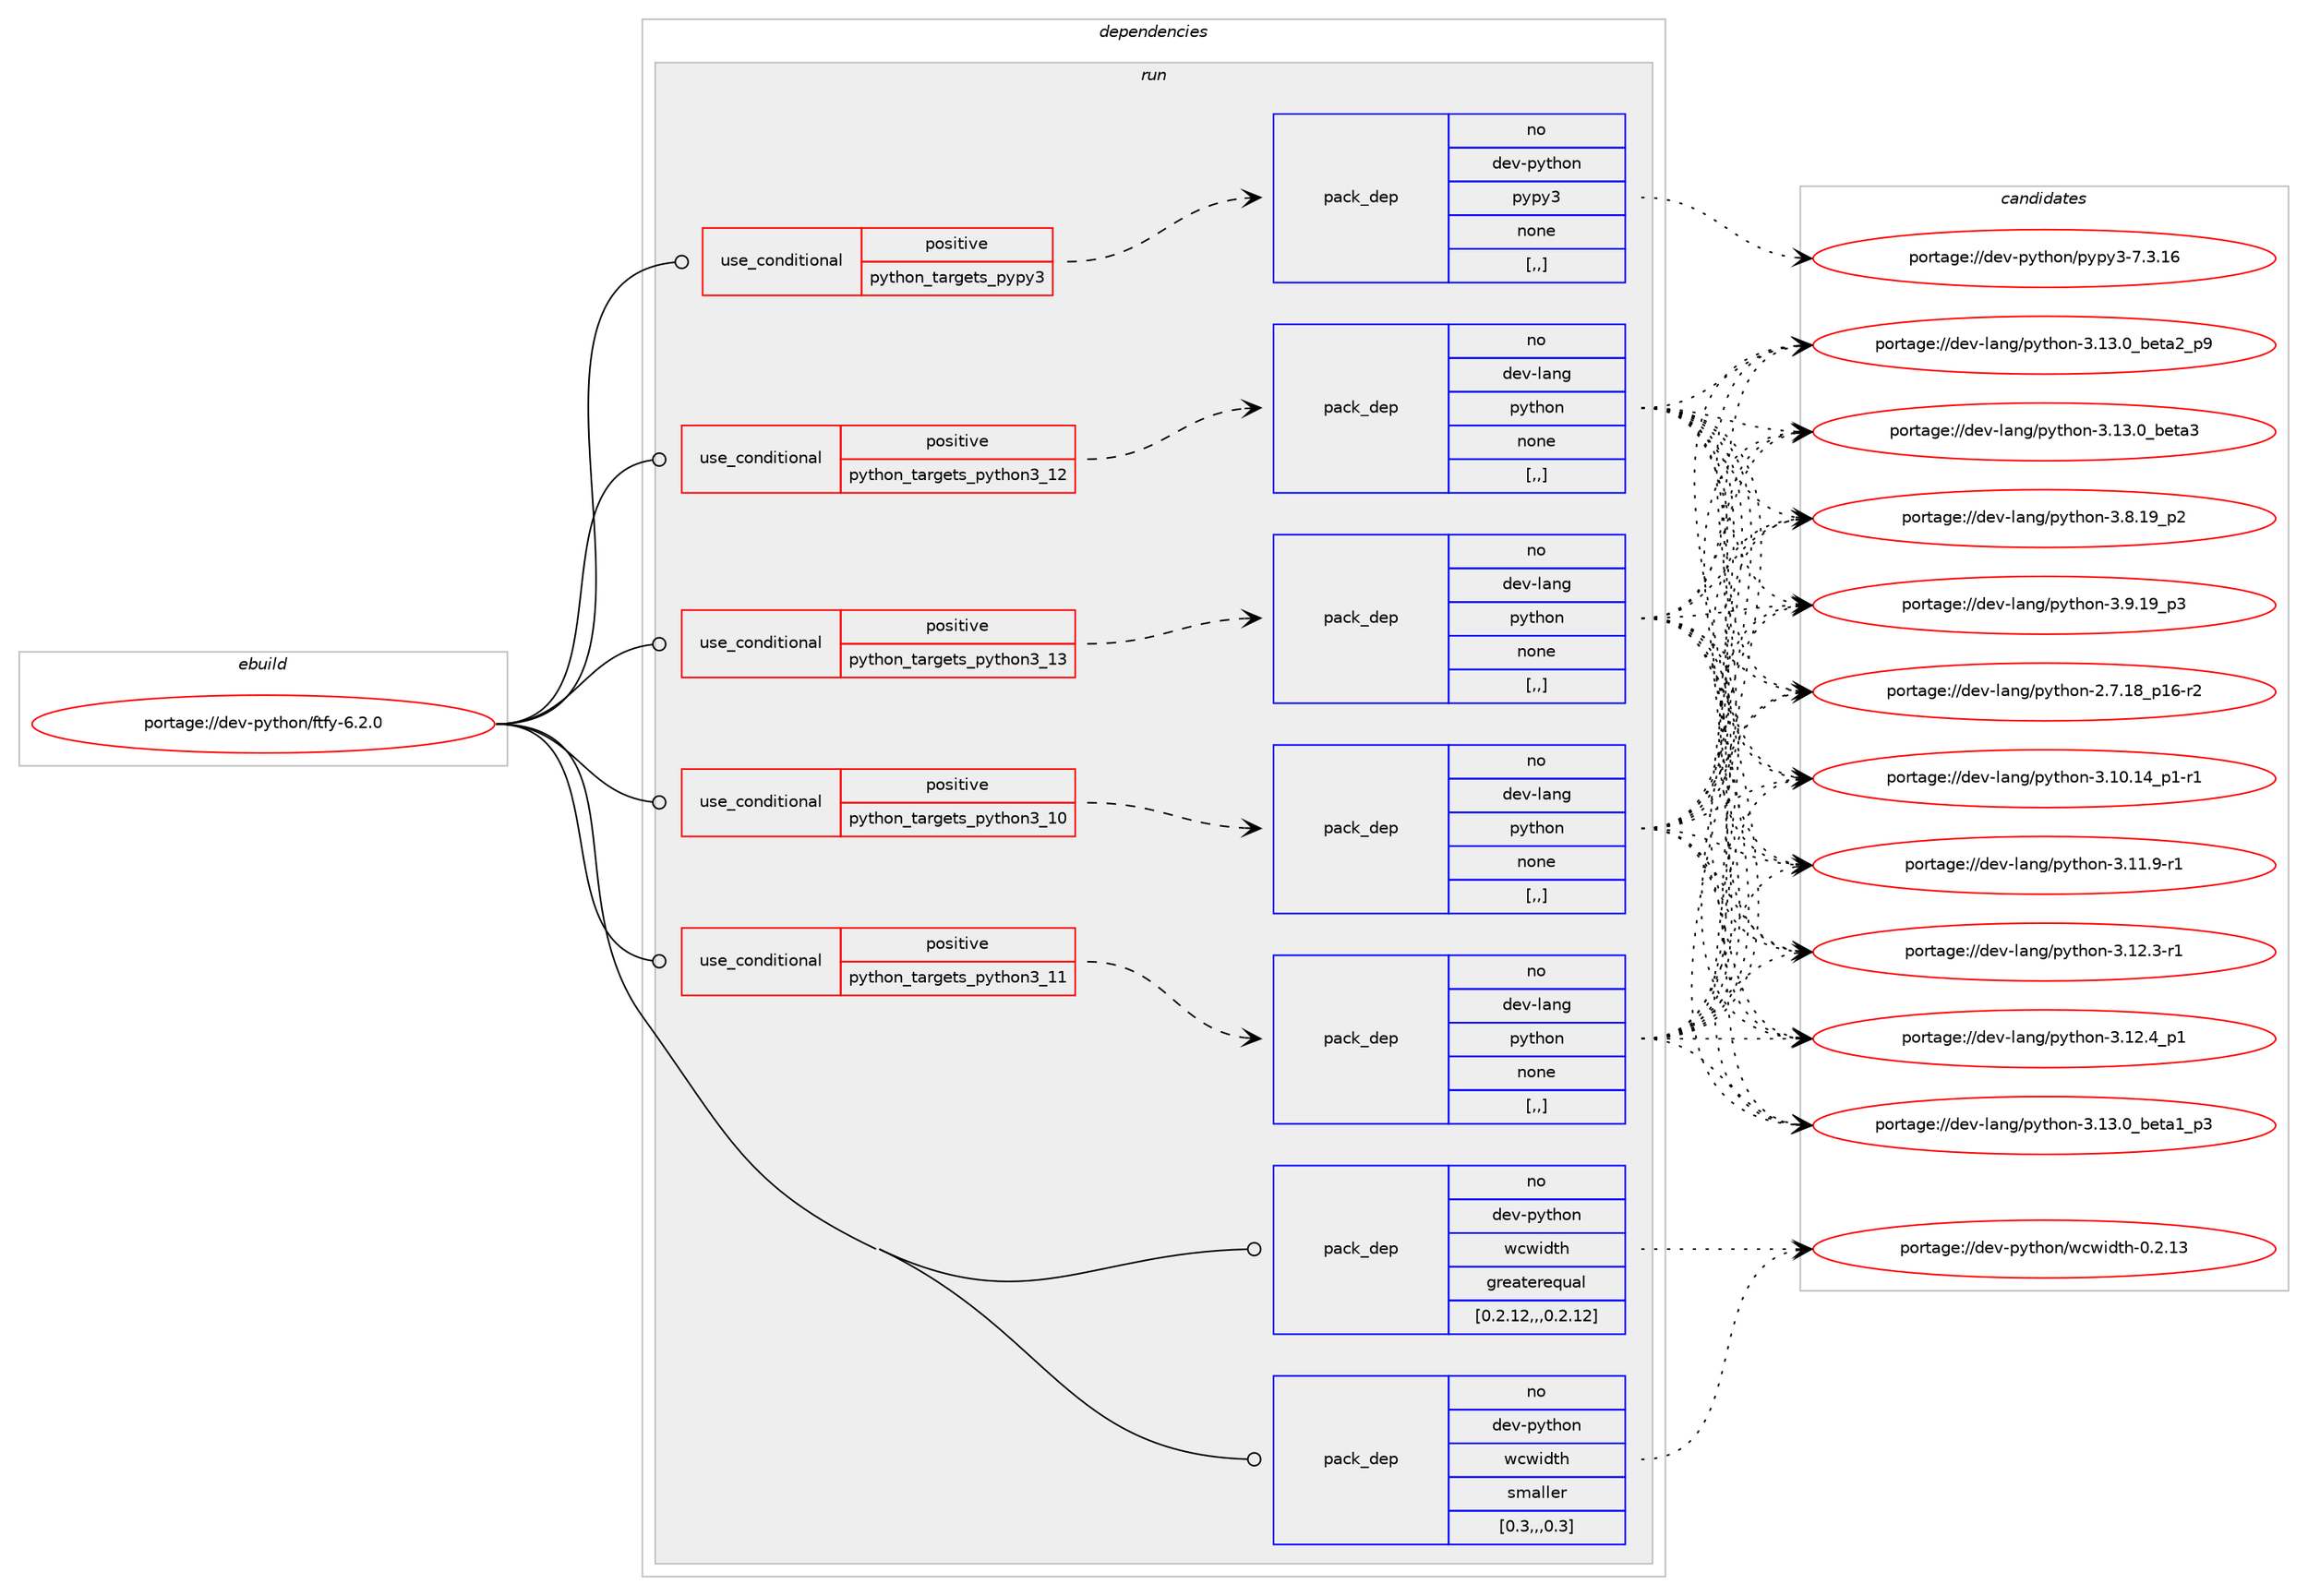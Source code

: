 digraph prolog {

# *************
# Graph options
# *************

newrank=true;
concentrate=true;
compound=true;
graph [rankdir=LR,fontname=Helvetica,fontsize=10,ranksep=1.5];#, ranksep=2.5, nodesep=0.2];
edge  [arrowhead=vee];
node  [fontname=Helvetica,fontsize=10];

# **********
# The ebuild
# **********

subgraph cluster_leftcol {
color=gray;
rank=same;
label=<<i>ebuild</i>>;
id [label="portage://dev-python/ftfy-6.2.0", color=red, width=4, href="../dev-python/ftfy-6.2.0.svg"];
}

# ****************
# The dependencies
# ****************

subgraph cluster_midcol {
color=gray;
label=<<i>dependencies</i>>;
subgraph cluster_compile {
fillcolor="#eeeeee";
style=filled;
label=<<i>compile</i>>;
}
subgraph cluster_compileandrun {
fillcolor="#eeeeee";
style=filled;
label=<<i>compile and run</i>>;
}
subgraph cluster_run {
fillcolor="#eeeeee";
style=filled;
label=<<i>run</i>>;
subgraph cond32057 {
dependency143425 [label=<<TABLE BORDER="0" CELLBORDER="1" CELLSPACING="0" CELLPADDING="4"><TR><TD ROWSPAN="3" CELLPADDING="10">use_conditional</TD></TR><TR><TD>positive</TD></TR><TR><TD>python_targets_pypy3</TD></TR></TABLE>>, shape=none, color=red];
subgraph pack110153 {
dependency143426 [label=<<TABLE BORDER="0" CELLBORDER="1" CELLSPACING="0" CELLPADDING="4" WIDTH="220"><TR><TD ROWSPAN="6" CELLPADDING="30">pack_dep</TD></TR><TR><TD WIDTH="110">no</TD></TR><TR><TD>dev-python</TD></TR><TR><TD>pypy3</TD></TR><TR><TD>none</TD></TR><TR><TD>[,,]</TD></TR></TABLE>>, shape=none, color=blue];
}
dependency143425:e -> dependency143426:w [weight=20,style="dashed",arrowhead="vee"];
}
id:e -> dependency143425:w [weight=20,style="solid",arrowhead="odot"];
subgraph cond32058 {
dependency143427 [label=<<TABLE BORDER="0" CELLBORDER="1" CELLSPACING="0" CELLPADDING="4"><TR><TD ROWSPAN="3" CELLPADDING="10">use_conditional</TD></TR><TR><TD>positive</TD></TR><TR><TD>python_targets_python3_10</TD></TR></TABLE>>, shape=none, color=red];
subgraph pack110154 {
dependency143428 [label=<<TABLE BORDER="0" CELLBORDER="1" CELLSPACING="0" CELLPADDING="4" WIDTH="220"><TR><TD ROWSPAN="6" CELLPADDING="30">pack_dep</TD></TR><TR><TD WIDTH="110">no</TD></TR><TR><TD>dev-lang</TD></TR><TR><TD>python</TD></TR><TR><TD>none</TD></TR><TR><TD>[,,]</TD></TR></TABLE>>, shape=none, color=blue];
}
dependency143427:e -> dependency143428:w [weight=20,style="dashed",arrowhead="vee"];
}
id:e -> dependency143427:w [weight=20,style="solid",arrowhead="odot"];
subgraph cond32059 {
dependency143429 [label=<<TABLE BORDER="0" CELLBORDER="1" CELLSPACING="0" CELLPADDING="4"><TR><TD ROWSPAN="3" CELLPADDING="10">use_conditional</TD></TR><TR><TD>positive</TD></TR><TR><TD>python_targets_python3_11</TD></TR></TABLE>>, shape=none, color=red];
subgraph pack110155 {
dependency143430 [label=<<TABLE BORDER="0" CELLBORDER="1" CELLSPACING="0" CELLPADDING="4" WIDTH="220"><TR><TD ROWSPAN="6" CELLPADDING="30">pack_dep</TD></TR><TR><TD WIDTH="110">no</TD></TR><TR><TD>dev-lang</TD></TR><TR><TD>python</TD></TR><TR><TD>none</TD></TR><TR><TD>[,,]</TD></TR></TABLE>>, shape=none, color=blue];
}
dependency143429:e -> dependency143430:w [weight=20,style="dashed",arrowhead="vee"];
}
id:e -> dependency143429:w [weight=20,style="solid",arrowhead="odot"];
subgraph cond32060 {
dependency143431 [label=<<TABLE BORDER="0" CELLBORDER="1" CELLSPACING="0" CELLPADDING="4"><TR><TD ROWSPAN="3" CELLPADDING="10">use_conditional</TD></TR><TR><TD>positive</TD></TR><TR><TD>python_targets_python3_12</TD></TR></TABLE>>, shape=none, color=red];
subgraph pack110156 {
dependency143432 [label=<<TABLE BORDER="0" CELLBORDER="1" CELLSPACING="0" CELLPADDING="4" WIDTH="220"><TR><TD ROWSPAN="6" CELLPADDING="30">pack_dep</TD></TR><TR><TD WIDTH="110">no</TD></TR><TR><TD>dev-lang</TD></TR><TR><TD>python</TD></TR><TR><TD>none</TD></TR><TR><TD>[,,]</TD></TR></TABLE>>, shape=none, color=blue];
}
dependency143431:e -> dependency143432:w [weight=20,style="dashed",arrowhead="vee"];
}
id:e -> dependency143431:w [weight=20,style="solid",arrowhead="odot"];
subgraph cond32061 {
dependency143433 [label=<<TABLE BORDER="0" CELLBORDER="1" CELLSPACING="0" CELLPADDING="4"><TR><TD ROWSPAN="3" CELLPADDING="10">use_conditional</TD></TR><TR><TD>positive</TD></TR><TR><TD>python_targets_python3_13</TD></TR></TABLE>>, shape=none, color=red];
subgraph pack110157 {
dependency143434 [label=<<TABLE BORDER="0" CELLBORDER="1" CELLSPACING="0" CELLPADDING="4" WIDTH="220"><TR><TD ROWSPAN="6" CELLPADDING="30">pack_dep</TD></TR><TR><TD WIDTH="110">no</TD></TR><TR><TD>dev-lang</TD></TR><TR><TD>python</TD></TR><TR><TD>none</TD></TR><TR><TD>[,,]</TD></TR></TABLE>>, shape=none, color=blue];
}
dependency143433:e -> dependency143434:w [weight=20,style="dashed",arrowhead="vee"];
}
id:e -> dependency143433:w [weight=20,style="solid",arrowhead="odot"];
subgraph pack110158 {
dependency143435 [label=<<TABLE BORDER="0" CELLBORDER="1" CELLSPACING="0" CELLPADDING="4" WIDTH="220"><TR><TD ROWSPAN="6" CELLPADDING="30">pack_dep</TD></TR><TR><TD WIDTH="110">no</TD></TR><TR><TD>dev-python</TD></TR><TR><TD>wcwidth</TD></TR><TR><TD>greaterequal</TD></TR><TR><TD>[0.2.12,,,0.2.12]</TD></TR></TABLE>>, shape=none, color=blue];
}
id:e -> dependency143435:w [weight=20,style="solid",arrowhead="odot"];
subgraph pack110159 {
dependency143436 [label=<<TABLE BORDER="0" CELLBORDER="1" CELLSPACING="0" CELLPADDING="4" WIDTH="220"><TR><TD ROWSPAN="6" CELLPADDING="30">pack_dep</TD></TR><TR><TD WIDTH="110">no</TD></TR><TR><TD>dev-python</TD></TR><TR><TD>wcwidth</TD></TR><TR><TD>smaller</TD></TR><TR><TD>[0.3,,,0.3]</TD></TR></TABLE>>, shape=none, color=blue];
}
id:e -> dependency143436:w [weight=20,style="solid",arrowhead="odot"];
}
}

# **************
# The candidates
# **************

subgraph cluster_choices {
rank=same;
color=gray;
label=<<i>candidates</i>>;

subgraph choice110153 {
color=black;
nodesep=1;
choice10010111845112121116104111110471121211121215145554651464954 [label="portage://dev-python/pypy3-7.3.16", color=red, width=4,href="../dev-python/pypy3-7.3.16.svg"];
dependency143426:e -> choice10010111845112121116104111110471121211121215145554651464954:w [style=dotted,weight="100"];
}
subgraph choice110154 {
color=black;
nodesep=1;
choice100101118451089711010347112121116104111110455046554649569511249544511450 [label="portage://dev-lang/python-2.7.18_p16-r2", color=red, width=4,href="../dev-lang/python-2.7.18_p16-r2.svg"];
choice100101118451089711010347112121116104111110455146494846495295112494511449 [label="portage://dev-lang/python-3.10.14_p1-r1", color=red, width=4,href="../dev-lang/python-3.10.14_p1-r1.svg"];
choice100101118451089711010347112121116104111110455146494946574511449 [label="portage://dev-lang/python-3.11.9-r1", color=red, width=4,href="../dev-lang/python-3.11.9-r1.svg"];
choice100101118451089711010347112121116104111110455146495046514511449 [label="portage://dev-lang/python-3.12.3-r1", color=red, width=4,href="../dev-lang/python-3.12.3-r1.svg"];
choice100101118451089711010347112121116104111110455146495046529511249 [label="portage://dev-lang/python-3.12.4_p1", color=red, width=4,href="../dev-lang/python-3.12.4_p1.svg"];
choice10010111845108971101034711212111610411111045514649514648959810111697499511251 [label="portage://dev-lang/python-3.13.0_beta1_p3", color=red, width=4,href="../dev-lang/python-3.13.0_beta1_p3.svg"];
choice10010111845108971101034711212111610411111045514649514648959810111697509511257 [label="portage://dev-lang/python-3.13.0_beta2_p9", color=red, width=4,href="../dev-lang/python-3.13.0_beta2_p9.svg"];
choice1001011184510897110103471121211161041111104551464951464895981011169751 [label="portage://dev-lang/python-3.13.0_beta3", color=red, width=4,href="../dev-lang/python-3.13.0_beta3.svg"];
choice100101118451089711010347112121116104111110455146564649579511250 [label="portage://dev-lang/python-3.8.19_p2", color=red, width=4,href="../dev-lang/python-3.8.19_p2.svg"];
choice100101118451089711010347112121116104111110455146574649579511251 [label="portage://dev-lang/python-3.9.19_p3", color=red, width=4,href="../dev-lang/python-3.9.19_p3.svg"];
dependency143428:e -> choice100101118451089711010347112121116104111110455046554649569511249544511450:w [style=dotted,weight="100"];
dependency143428:e -> choice100101118451089711010347112121116104111110455146494846495295112494511449:w [style=dotted,weight="100"];
dependency143428:e -> choice100101118451089711010347112121116104111110455146494946574511449:w [style=dotted,weight="100"];
dependency143428:e -> choice100101118451089711010347112121116104111110455146495046514511449:w [style=dotted,weight="100"];
dependency143428:e -> choice100101118451089711010347112121116104111110455146495046529511249:w [style=dotted,weight="100"];
dependency143428:e -> choice10010111845108971101034711212111610411111045514649514648959810111697499511251:w [style=dotted,weight="100"];
dependency143428:e -> choice10010111845108971101034711212111610411111045514649514648959810111697509511257:w [style=dotted,weight="100"];
dependency143428:e -> choice1001011184510897110103471121211161041111104551464951464895981011169751:w [style=dotted,weight="100"];
dependency143428:e -> choice100101118451089711010347112121116104111110455146564649579511250:w [style=dotted,weight="100"];
dependency143428:e -> choice100101118451089711010347112121116104111110455146574649579511251:w [style=dotted,weight="100"];
}
subgraph choice110155 {
color=black;
nodesep=1;
choice100101118451089711010347112121116104111110455046554649569511249544511450 [label="portage://dev-lang/python-2.7.18_p16-r2", color=red, width=4,href="../dev-lang/python-2.7.18_p16-r2.svg"];
choice100101118451089711010347112121116104111110455146494846495295112494511449 [label="portage://dev-lang/python-3.10.14_p1-r1", color=red, width=4,href="../dev-lang/python-3.10.14_p1-r1.svg"];
choice100101118451089711010347112121116104111110455146494946574511449 [label="portage://dev-lang/python-3.11.9-r1", color=red, width=4,href="../dev-lang/python-3.11.9-r1.svg"];
choice100101118451089711010347112121116104111110455146495046514511449 [label="portage://dev-lang/python-3.12.3-r1", color=red, width=4,href="../dev-lang/python-3.12.3-r1.svg"];
choice100101118451089711010347112121116104111110455146495046529511249 [label="portage://dev-lang/python-3.12.4_p1", color=red, width=4,href="../dev-lang/python-3.12.4_p1.svg"];
choice10010111845108971101034711212111610411111045514649514648959810111697499511251 [label="portage://dev-lang/python-3.13.0_beta1_p3", color=red, width=4,href="../dev-lang/python-3.13.0_beta1_p3.svg"];
choice10010111845108971101034711212111610411111045514649514648959810111697509511257 [label="portage://dev-lang/python-3.13.0_beta2_p9", color=red, width=4,href="../dev-lang/python-3.13.0_beta2_p9.svg"];
choice1001011184510897110103471121211161041111104551464951464895981011169751 [label="portage://dev-lang/python-3.13.0_beta3", color=red, width=4,href="../dev-lang/python-3.13.0_beta3.svg"];
choice100101118451089711010347112121116104111110455146564649579511250 [label="portage://dev-lang/python-3.8.19_p2", color=red, width=4,href="../dev-lang/python-3.8.19_p2.svg"];
choice100101118451089711010347112121116104111110455146574649579511251 [label="portage://dev-lang/python-3.9.19_p3", color=red, width=4,href="../dev-lang/python-3.9.19_p3.svg"];
dependency143430:e -> choice100101118451089711010347112121116104111110455046554649569511249544511450:w [style=dotted,weight="100"];
dependency143430:e -> choice100101118451089711010347112121116104111110455146494846495295112494511449:w [style=dotted,weight="100"];
dependency143430:e -> choice100101118451089711010347112121116104111110455146494946574511449:w [style=dotted,weight="100"];
dependency143430:e -> choice100101118451089711010347112121116104111110455146495046514511449:w [style=dotted,weight="100"];
dependency143430:e -> choice100101118451089711010347112121116104111110455146495046529511249:w [style=dotted,weight="100"];
dependency143430:e -> choice10010111845108971101034711212111610411111045514649514648959810111697499511251:w [style=dotted,weight="100"];
dependency143430:e -> choice10010111845108971101034711212111610411111045514649514648959810111697509511257:w [style=dotted,weight="100"];
dependency143430:e -> choice1001011184510897110103471121211161041111104551464951464895981011169751:w [style=dotted,weight="100"];
dependency143430:e -> choice100101118451089711010347112121116104111110455146564649579511250:w [style=dotted,weight="100"];
dependency143430:e -> choice100101118451089711010347112121116104111110455146574649579511251:w [style=dotted,weight="100"];
}
subgraph choice110156 {
color=black;
nodesep=1;
choice100101118451089711010347112121116104111110455046554649569511249544511450 [label="portage://dev-lang/python-2.7.18_p16-r2", color=red, width=4,href="../dev-lang/python-2.7.18_p16-r2.svg"];
choice100101118451089711010347112121116104111110455146494846495295112494511449 [label="portage://dev-lang/python-3.10.14_p1-r1", color=red, width=4,href="../dev-lang/python-3.10.14_p1-r1.svg"];
choice100101118451089711010347112121116104111110455146494946574511449 [label="portage://dev-lang/python-3.11.9-r1", color=red, width=4,href="../dev-lang/python-3.11.9-r1.svg"];
choice100101118451089711010347112121116104111110455146495046514511449 [label="portage://dev-lang/python-3.12.3-r1", color=red, width=4,href="../dev-lang/python-3.12.3-r1.svg"];
choice100101118451089711010347112121116104111110455146495046529511249 [label="portage://dev-lang/python-3.12.4_p1", color=red, width=4,href="../dev-lang/python-3.12.4_p1.svg"];
choice10010111845108971101034711212111610411111045514649514648959810111697499511251 [label="portage://dev-lang/python-3.13.0_beta1_p3", color=red, width=4,href="../dev-lang/python-3.13.0_beta1_p3.svg"];
choice10010111845108971101034711212111610411111045514649514648959810111697509511257 [label="portage://dev-lang/python-3.13.0_beta2_p9", color=red, width=4,href="../dev-lang/python-3.13.0_beta2_p9.svg"];
choice1001011184510897110103471121211161041111104551464951464895981011169751 [label="portage://dev-lang/python-3.13.0_beta3", color=red, width=4,href="../dev-lang/python-3.13.0_beta3.svg"];
choice100101118451089711010347112121116104111110455146564649579511250 [label="portage://dev-lang/python-3.8.19_p2", color=red, width=4,href="../dev-lang/python-3.8.19_p2.svg"];
choice100101118451089711010347112121116104111110455146574649579511251 [label="portage://dev-lang/python-3.9.19_p3", color=red, width=4,href="../dev-lang/python-3.9.19_p3.svg"];
dependency143432:e -> choice100101118451089711010347112121116104111110455046554649569511249544511450:w [style=dotted,weight="100"];
dependency143432:e -> choice100101118451089711010347112121116104111110455146494846495295112494511449:w [style=dotted,weight="100"];
dependency143432:e -> choice100101118451089711010347112121116104111110455146494946574511449:w [style=dotted,weight="100"];
dependency143432:e -> choice100101118451089711010347112121116104111110455146495046514511449:w [style=dotted,weight="100"];
dependency143432:e -> choice100101118451089711010347112121116104111110455146495046529511249:w [style=dotted,weight="100"];
dependency143432:e -> choice10010111845108971101034711212111610411111045514649514648959810111697499511251:w [style=dotted,weight="100"];
dependency143432:e -> choice10010111845108971101034711212111610411111045514649514648959810111697509511257:w [style=dotted,weight="100"];
dependency143432:e -> choice1001011184510897110103471121211161041111104551464951464895981011169751:w [style=dotted,weight="100"];
dependency143432:e -> choice100101118451089711010347112121116104111110455146564649579511250:w [style=dotted,weight="100"];
dependency143432:e -> choice100101118451089711010347112121116104111110455146574649579511251:w [style=dotted,weight="100"];
}
subgraph choice110157 {
color=black;
nodesep=1;
choice100101118451089711010347112121116104111110455046554649569511249544511450 [label="portage://dev-lang/python-2.7.18_p16-r2", color=red, width=4,href="../dev-lang/python-2.7.18_p16-r2.svg"];
choice100101118451089711010347112121116104111110455146494846495295112494511449 [label="portage://dev-lang/python-3.10.14_p1-r1", color=red, width=4,href="../dev-lang/python-3.10.14_p1-r1.svg"];
choice100101118451089711010347112121116104111110455146494946574511449 [label="portage://dev-lang/python-3.11.9-r1", color=red, width=4,href="../dev-lang/python-3.11.9-r1.svg"];
choice100101118451089711010347112121116104111110455146495046514511449 [label="portage://dev-lang/python-3.12.3-r1", color=red, width=4,href="../dev-lang/python-3.12.3-r1.svg"];
choice100101118451089711010347112121116104111110455146495046529511249 [label="portage://dev-lang/python-3.12.4_p1", color=red, width=4,href="../dev-lang/python-3.12.4_p1.svg"];
choice10010111845108971101034711212111610411111045514649514648959810111697499511251 [label="portage://dev-lang/python-3.13.0_beta1_p3", color=red, width=4,href="../dev-lang/python-3.13.0_beta1_p3.svg"];
choice10010111845108971101034711212111610411111045514649514648959810111697509511257 [label="portage://dev-lang/python-3.13.0_beta2_p9", color=red, width=4,href="../dev-lang/python-3.13.0_beta2_p9.svg"];
choice1001011184510897110103471121211161041111104551464951464895981011169751 [label="portage://dev-lang/python-3.13.0_beta3", color=red, width=4,href="../dev-lang/python-3.13.0_beta3.svg"];
choice100101118451089711010347112121116104111110455146564649579511250 [label="portage://dev-lang/python-3.8.19_p2", color=red, width=4,href="../dev-lang/python-3.8.19_p2.svg"];
choice100101118451089711010347112121116104111110455146574649579511251 [label="portage://dev-lang/python-3.9.19_p3", color=red, width=4,href="../dev-lang/python-3.9.19_p3.svg"];
dependency143434:e -> choice100101118451089711010347112121116104111110455046554649569511249544511450:w [style=dotted,weight="100"];
dependency143434:e -> choice100101118451089711010347112121116104111110455146494846495295112494511449:w [style=dotted,weight="100"];
dependency143434:e -> choice100101118451089711010347112121116104111110455146494946574511449:w [style=dotted,weight="100"];
dependency143434:e -> choice100101118451089711010347112121116104111110455146495046514511449:w [style=dotted,weight="100"];
dependency143434:e -> choice100101118451089711010347112121116104111110455146495046529511249:w [style=dotted,weight="100"];
dependency143434:e -> choice10010111845108971101034711212111610411111045514649514648959810111697499511251:w [style=dotted,weight="100"];
dependency143434:e -> choice10010111845108971101034711212111610411111045514649514648959810111697509511257:w [style=dotted,weight="100"];
dependency143434:e -> choice1001011184510897110103471121211161041111104551464951464895981011169751:w [style=dotted,weight="100"];
dependency143434:e -> choice100101118451089711010347112121116104111110455146564649579511250:w [style=dotted,weight="100"];
dependency143434:e -> choice100101118451089711010347112121116104111110455146574649579511251:w [style=dotted,weight="100"];
}
subgraph choice110158 {
color=black;
nodesep=1;
choice10010111845112121116104111110471199911910510011610445484650464951 [label="portage://dev-python/wcwidth-0.2.13", color=red, width=4,href="../dev-python/wcwidth-0.2.13.svg"];
dependency143435:e -> choice10010111845112121116104111110471199911910510011610445484650464951:w [style=dotted,weight="100"];
}
subgraph choice110159 {
color=black;
nodesep=1;
choice10010111845112121116104111110471199911910510011610445484650464951 [label="portage://dev-python/wcwidth-0.2.13", color=red, width=4,href="../dev-python/wcwidth-0.2.13.svg"];
dependency143436:e -> choice10010111845112121116104111110471199911910510011610445484650464951:w [style=dotted,weight="100"];
}
}

}
